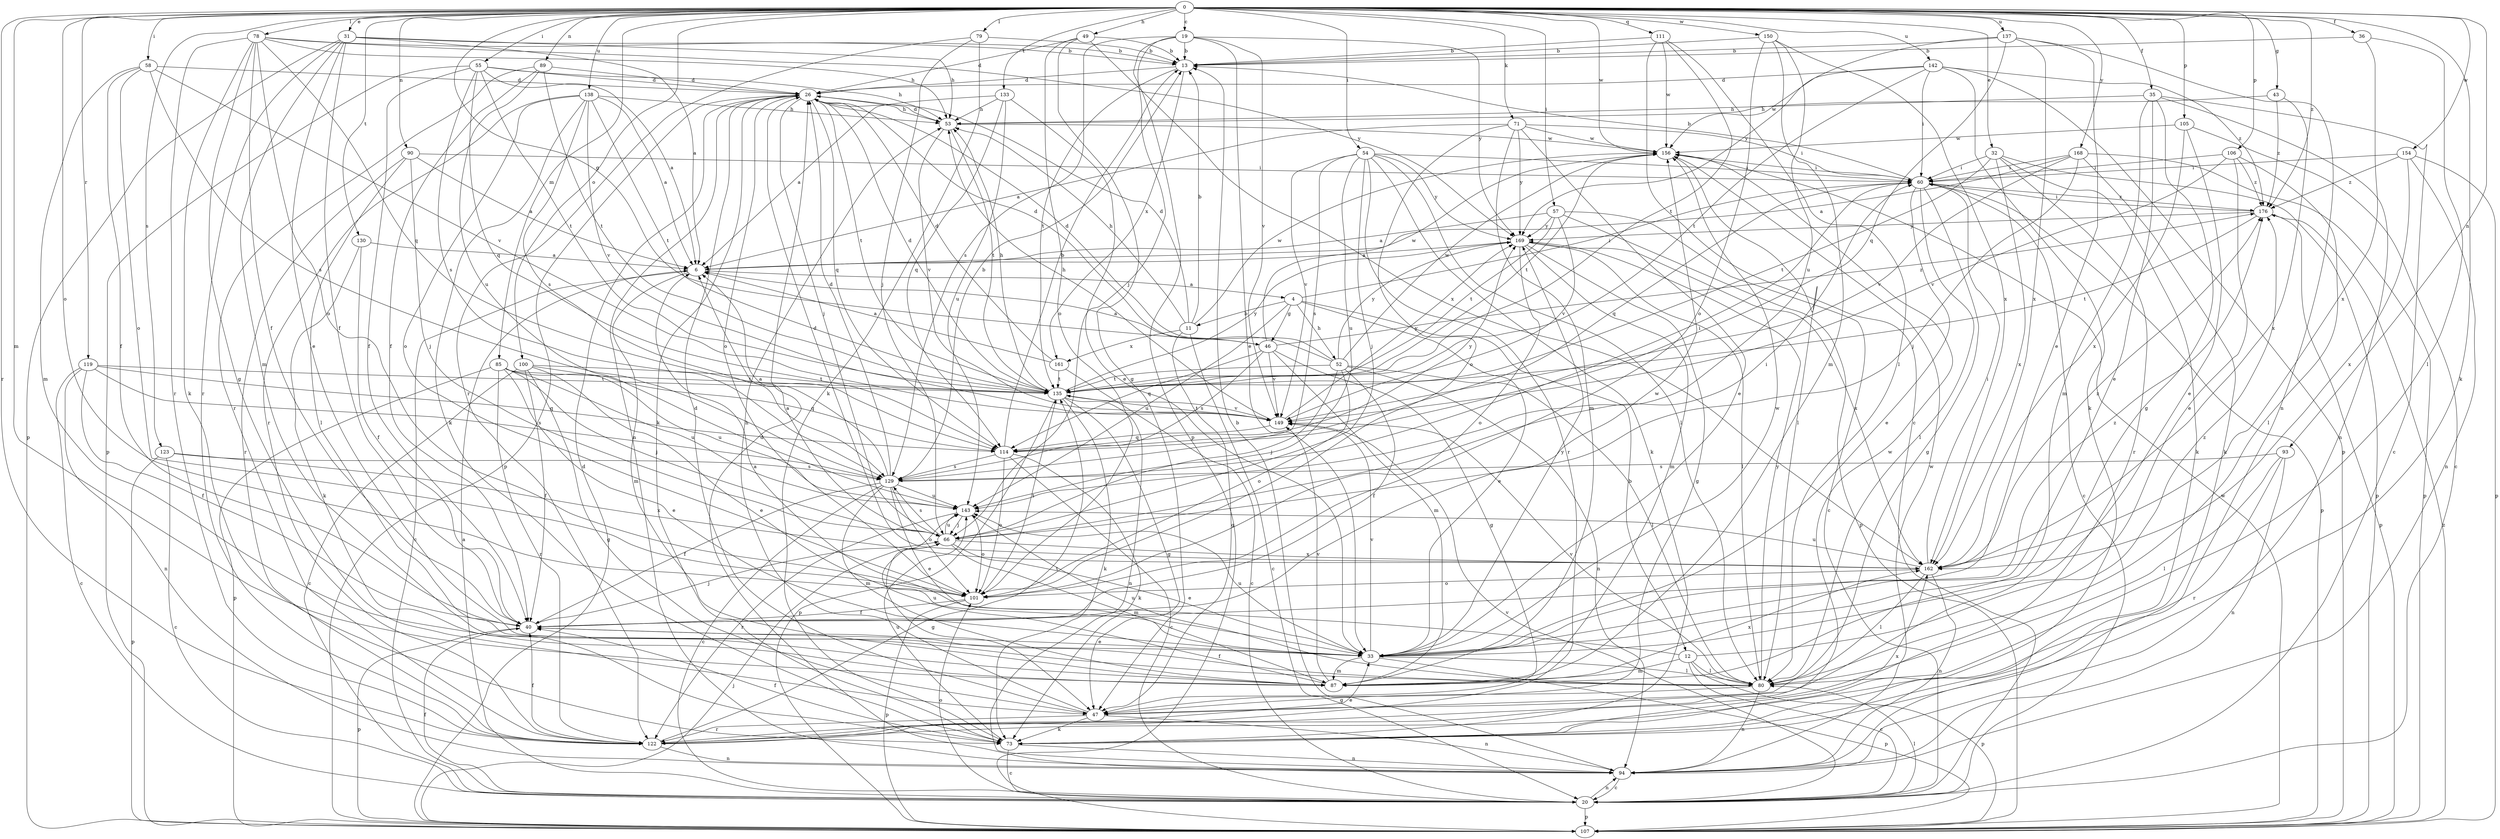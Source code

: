 strict digraph  {
0;
4;
6;
11;
12;
13;
19;
20;
26;
31;
32;
33;
35;
36;
40;
43;
46;
47;
49;
52;
53;
54;
55;
57;
58;
60;
66;
71;
73;
78;
79;
80;
85;
87;
89;
90;
93;
94;
100;
101;
105;
106;
107;
111;
114;
119;
122;
123;
129;
130;
133;
135;
137;
138;
142;
143;
149;
150;
154;
156;
161;
162;
168;
169;
176;
0 -> 19  [label=c];
0 -> 31  [label=e];
0 -> 32  [label=e];
0 -> 35  [label=f];
0 -> 36  [label=f];
0 -> 43  [label=g];
0 -> 46  [label=g];
0 -> 49  [label=h];
0 -> 54  [label=i];
0 -> 55  [label=i];
0 -> 57  [label=i];
0 -> 58  [label=i];
0 -> 71  [label=k];
0 -> 73  [label=k];
0 -> 78  [label=l];
0 -> 79  [label=l];
0 -> 85  [label=m];
0 -> 87  [label=m];
0 -> 89  [label=n];
0 -> 90  [label=n];
0 -> 93  [label=n];
0 -> 100  [label=o];
0 -> 101  [label=o];
0 -> 105  [label=p];
0 -> 106  [label=p];
0 -> 111  [label=q];
0 -> 119  [label=r];
0 -> 122  [label=r];
0 -> 123  [label=s];
0 -> 130  [label=t];
0 -> 133  [label=t];
0 -> 137  [label=u];
0 -> 138  [label=u];
0 -> 142  [label=u];
0 -> 150  [label=w];
0 -> 154  [label=w];
0 -> 156  [label=w];
0 -> 168  [label=y];
0 -> 176  [label=z];
4 -> 11  [label=b];
4 -> 12  [label=b];
4 -> 33  [label=e];
4 -> 46  [label=g];
4 -> 52  [label=h];
4 -> 60  [label=i];
4 -> 143  [label=u];
6 -> 4  [label=a];
6 -> 20  [label=c];
6 -> 87  [label=m];
11 -> 13  [label=b];
11 -> 20  [label=c];
11 -> 26  [label=d];
11 -> 47  [label=g];
11 -> 53  [label=h];
11 -> 156  [label=w];
11 -> 161  [label=x];
12 -> 6  [label=a];
12 -> 20  [label=c];
12 -> 80  [label=l];
12 -> 87  [label=m];
12 -> 107  [label=p];
12 -> 176  [label=z];
13 -> 26  [label=d];
13 -> 135  [label=t];
13 -> 161  [label=x];
19 -> 13  [label=b];
19 -> 33  [label=e];
19 -> 66  [label=j];
19 -> 107  [label=p];
19 -> 129  [label=s];
19 -> 149  [label=v];
19 -> 169  [label=y];
20 -> 6  [label=a];
20 -> 40  [label=f];
20 -> 80  [label=l];
20 -> 94  [label=n];
20 -> 101  [label=o];
20 -> 107  [label=p];
20 -> 149  [label=v];
26 -> 53  [label=h];
26 -> 66  [label=j];
26 -> 73  [label=k];
26 -> 94  [label=n];
26 -> 101  [label=o];
26 -> 107  [label=p];
26 -> 114  [label=q];
26 -> 135  [label=t];
31 -> 6  [label=a];
31 -> 13  [label=b];
31 -> 33  [label=e];
31 -> 40  [label=f];
31 -> 53  [label=h];
31 -> 87  [label=m];
31 -> 107  [label=p];
31 -> 122  [label=r];
32 -> 60  [label=i];
32 -> 73  [label=k];
32 -> 107  [label=p];
32 -> 122  [label=r];
32 -> 135  [label=t];
32 -> 162  [label=x];
33 -> 80  [label=l];
33 -> 87  [label=m];
33 -> 107  [label=p];
33 -> 143  [label=u];
33 -> 149  [label=v];
33 -> 156  [label=w];
33 -> 169  [label=y];
35 -> 20  [label=c];
35 -> 33  [label=e];
35 -> 47  [label=g];
35 -> 53  [label=h];
35 -> 87  [label=m];
35 -> 94  [label=n];
36 -> 13  [label=b];
36 -> 80  [label=l];
36 -> 162  [label=x];
40 -> 33  [label=e];
40 -> 66  [label=j];
40 -> 107  [label=p];
40 -> 156  [label=w];
40 -> 176  [label=z];
43 -> 53  [label=h];
43 -> 162  [label=x];
43 -> 176  [label=z];
46 -> 26  [label=d];
46 -> 47  [label=g];
46 -> 87  [label=m];
46 -> 114  [label=q];
46 -> 129  [label=s];
46 -> 149  [label=v];
46 -> 156  [label=w];
46 -> 176  [label=z];
47 -> 26  [label=d];
47 -> 53  [label=h];
47 -> 73  [label=k];
47 -> 94  [label=n];
47 -> 122  [label=r];
49 -> 13  [label=b];
49 -> 26  [label=d];
49 -> 47  [label=g];
49 -> 101  [label=o];
49 -> 162  [label=x];
52 -> 6  [label=a];
52 -> 26  [label=d];
52 -> 40  [label=f];
52 -> 66  [label=j];
52 -> 80  [label=l];
52 -> 94  [label=n];
52 -> 101  [label=o];
52 -> 135  [label=t];
52 -> 156  [label=w];
52 -> 169  [label=y];
53 -> 26  [label=d];
53 -> 135  [label=t];
53 -> 149  [label=v];
53 -> 156  [label=w];
54 -> 60  [label=i];
54 -> 66  [label=j];
54 -> 73  [label=k];
54 -> 80  [label=l];
54 -> 122  [label=r];
54 -> 129  [label=s];
54 -> 143  [label=u];
54 -> 149  [label=v];
54 -> 169  [label=y];
55 -> 6  [label=a];
55 -> 26  [label=d];
55 -> 40  [label=f];
55 -> 53  [label=h];
55 -> 107  [label=p];
55 -> 114  [label=q];
55 -> 129  [label=s];
55 -> 135  [label=t];
57 -> 6  [label=a];
57 -> 20  [label=c];
57 -> 107  [label=p];
57 -> 135  [label=t];
57 -> 149  [label=v];
57 -> 169  [label=y];
58 -> 26  [label=d];
58 -> 40  [label=f];
58 -> 87  [label=m];
58 -> 101  [label=o];
58 -> 129  [label=s];
58 -> 149  [label=v];
60 -> 13  [label=b];
60 -> 20  [label=c];
60 -> 33  [label=e];
60 -> 47  [label=g];
60 -> 80  [label=l];
60 -> 107  [label=p];
60 -> 114  [label=q];
60 -> 176  [label=z];
66 -> 6  [label=a];
66 -> 33  [label=e];
66 -> 47  [label=g];
66 -> 60  [label=i];
66 -> 87  [label=m];
66 -> 129  [label=s];
66 -> 143  [label=u];
66 -> 162  [label=x];
71 -> 6  [label=a];
71 -> 33  [label=e];
71 -> 60  [label=i];
71 -> 87  [label=m];
71 -> 101  [label=o];
71 -> 156  [label=w];
71 -> 169  [label=y];
73 -> 20  [label=c];
73 -> 40  [label=f];
73 -> 94  [label=n];
73 -> 143  [label=u];
73 -> 162  [label=x];
78 -> 13  [label=b];
78 -> 40  [label=f];
78 -> 47  [label=g];
78 -> 53  [label=h];
78 -> 73  [label=k];
78 -> 101  [label=o];
78 -> 114  [label=q];
78 -> 122  [label=r];
78 -> 169  [label=y];
79 -> 13  [label=b];
79 -> 66  [label=j];
79 -> 73  [label=k];
79 -> 122  [label=r];
80 -> 40  [label=f];
80 -> 47  [label=g];
80 -> 94  [label=n];
80 -> 143  [label=u];
80 -> 149  [label=v];
80 -> 169  [label=y];
85 -> 33  [label=e];
85 -> 66  [label=j];
85 -> 107  [label=p];
85 -> 114  [label=q];
85 -> 122  [label=r];
85 -> 135  [label=t];
85 -> 143  [label=u];
87 -> 143  [label=u];
87 -> 149  [label=v];
87 -> 162  [label=x];
89 -> 26  [label=d];
89 -> 40  [label=f];
89 -> 122  [label=r];
89 -> 135  [label=t];
89 -> 143  [label=u];
90 -> 6  [label=a];
90 -> 60  [label=i];
90 -> 66  [label=j];
90 -> 80  [label=l];
90 -> 122  [label=r];
93 -> 80  [label=l];
93 -> 94  [label=n];
93 -> 122  [label=r];
93 -> 129  [label=s];
94 -> 13  [label=b];
94 -> 20  [label=c];
94 -> 26  [label=d];
94 -> 156  [label=w];
100 -> 20  [label=c];
100 -> 33  [label=e];
100 -> 40  [label=f];
100 -> 47  [label=g];
100 -> 135  [label=t];
100 -> 143  [label=u];
101 -> 40  [label=f];
101 -> 107  [label=p];
101 -> 135  [label=t];
105 -> 20  [label=c];
105 -> 33  [label=e];
105 -> 156  [label=w];
105 -> 162  [label=x];
106 -> 33  [label=e];
106 -> 60  [label=i];
106 -> 80  [label=l];
106 -> 149  [label=v];
106 -> 176  [label=z];
107 -> 26  [label=d];
107 -> 66  [label=j];
107 -> 156  [label=w];
107 -> 176  [label=z];
111 -> 13  [label=b];
111 -> 20  [label=c];
111 -> 80  [label=l];
111 -> 135  [label=t];
111 -> 156  [label=w];
114 -> 13  [label=b];
114 -> 20  [label=c];
114 -> 73  [label=k];
114 -> 101  [label=o];
114 -> 129  [label=s];
114 -> 169  [label=y];
119 -> 20  [label=c];
119 -> 40  [label=f];
119 -> 94  [label=n];
119 -> 114  [label=q];
119 -> 129  [label=s];
119 -> 135  [label=t];
122 -> 33  [label=e];
122 -> 40  [label=f];
122 -> 94  [label=n];
122 -> 135  [label=t];
122 -> 156  [label=w];
123 -> 20  [label=c];
123 -> 107  [label=p];
123 -> 129  [label=s];
123 -> 162  [label=x];
129 -> 6  [label=a];
129 -> 13  [label=b];
129 -> 20  [label=c];
129 -> 26  [label=d];
129 -> 33  [label=e];
129 -> 40  [label=f];
129 -> 60  [label=i];
129 -> 87  [label=m];
129 -> 101  [label=o];
129 -> 143  [label=u];
130 -> 6  [label=a];
130 -> 40  [label=f];
130 -> 73  [label=k];
133 -> 6  [label=a];
133 -> 33  [label=e];
133 -> 53  [label=h];
133 -> 114  [label=q];
133 -> 143  [label=u];
135 -> 26  [label=d];
135 -> 47  [label=g];
135 -> 53  [label=h];
135 -> 73  [label=k];
135 -> 94  [label=n];
135 -> 107  [label=p];
135 -> 149  [label=v];
135 -> 169  [label=y];
137 -> 13  [label=b];
137 -> 33  [label=e];
137 -> 94  [label=n];
137 -> 114  [label=q];
137 -> 162  [label=x];
137 -> 169  [label=y];
138 -> 6  [label=a];
138 -> 53  [label=h];
138 -> 73  [label=k];
138 -> 101  [label=o];
138 -> 122  [label=r];
138 -> 129  [label=s];
138 -> 135  [label=t];
138 -> 149  [label=v];
142 -> 26  [label=d];
142 -> 60  [label=i];
142 -> 73  [label=k];
142 -> 107  [label=p];
142 -> 135  [label=t];
142 -> 156  [label=w];
142 -> 176  [label=z];
143 -> 66  [label=j];
143 -> 101  [label=o];
143 -> 122  [label=r];
149 -> 53  [label=h];
149 -> 114  [label=q];
149 -> 135  [label=t];
149 -> 169  [label=y];
150 -> 13  [label=b];
150 -> 87  [label=m];
150 -> 101  [label=o];
150 -> 143  [label=u];
150 -> 162  [label=x];
154 -> 60  [label=i];
154 -> 94  [label=n];
154 -> 107  [label=p];
154 -> 162  [label=x];
154 -> 176  [label=z];
156 -> 60  [label=i];
156 -> 80  [label=l];
156 -> 135  [label=t];
161 -> 6  [label=a];
161 -> 20  [label=c];
161 -> 26  [label=d];
161 -> 135  [label=t];
162 -> 26  [label=d];
162 -> 60  [label=i];
162 -> 80  [label=l];
162 -> 94  [label=n];
162 -> 101  [label=o];
162 -> 143  [label=u];
162 -> 176  [label=z];
168 -> 6  [label=a];
168 -> 60  [label=i];
168 -> 66  [label=j];
168 -> 73  [label=k];
168 -> 107  [label=p];
168 -> 149  [label=v];
169 -> 6  [label=a];
169 -> 47  [label=g];
169 -> 80  [label=l];
169 -> 87  [label=m];
169 -> 101  [label=o];
169 -> 162  [label=x];
176 -> 60  [label=i];
176 -> 107  [label=p];
176 -> 135  [label=t];
176 -> 169  [label=y];
}
